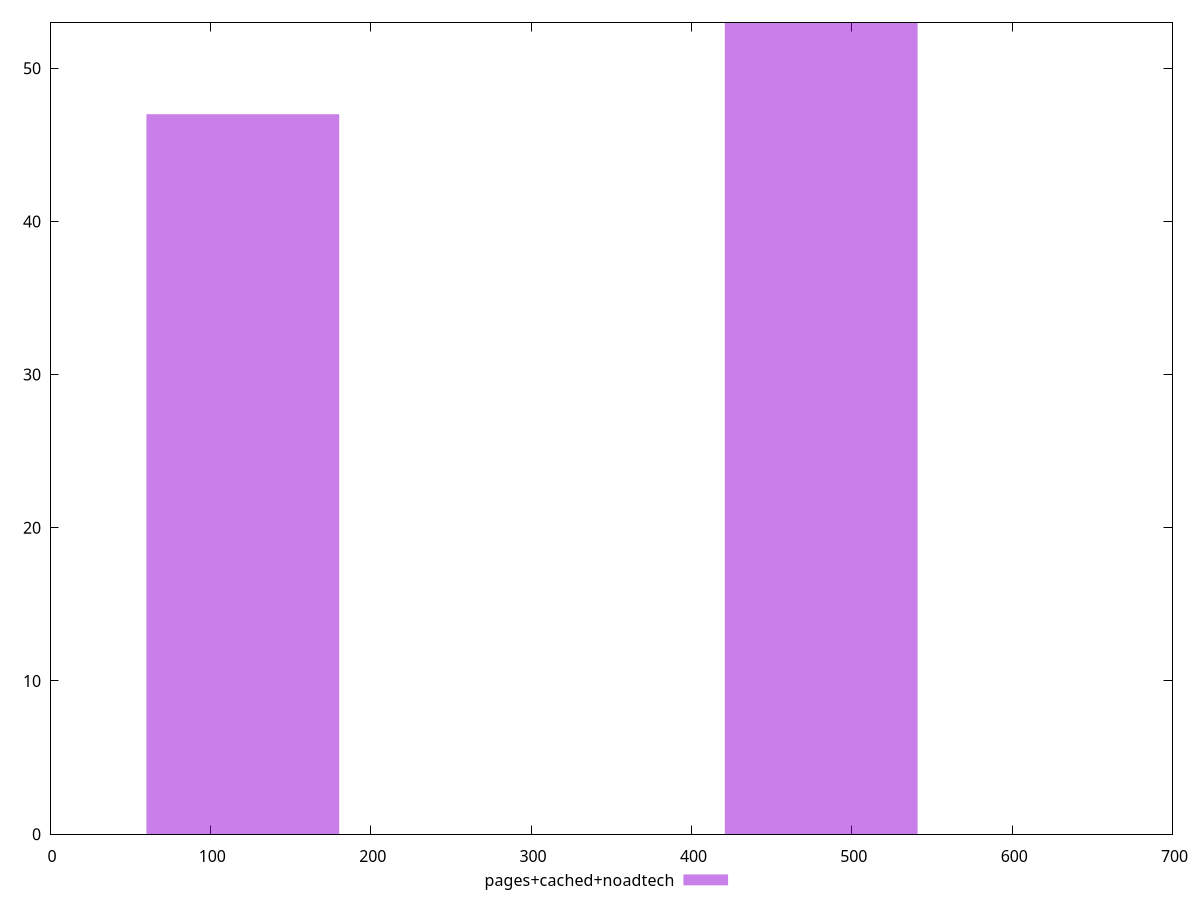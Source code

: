 $_pagesCachedNoadtech <<EOF
120.2308422720216 47
480.9233690880864 53
EOF
set key outside below
set terminal pngcairo
set output "report_00005_2020-11-02T22-26-11.212Z/render-blocking-resources/pages+cached+noadtech//raw_hist.png"
set yrange [0:53]
set boxwidth 120.2308422720216
set style fill transparent solid 0.5 noborder
plot $_pagesCachedNoadtech title "pages+cached+noadtech" with boxes ,